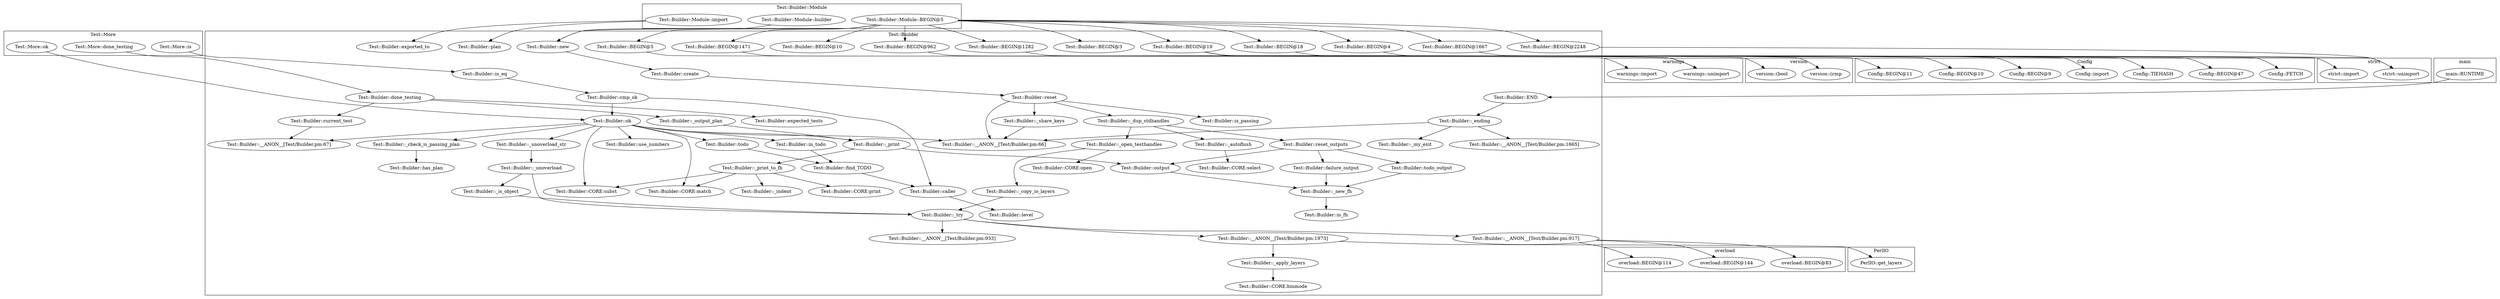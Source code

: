 digraph {
graph [overlap=false]
subgraph cluster_strict {
	label="strict";
	"strict::unimport";
	"strict::import";
}
subgraph cluster_Test_More {
	label="Test::More";
	"Test::More::done_testing";
	"Test::More::is";
	"Test::More::ok";
}
subgraph cluster_warnings {
	label="warnings";
	"warnings::unimport";
	"warnings::import";
}
subgraph cluster_version {
	label="version";
	"version::(cmp";
	"version::(bool";
}
subgraph cluster_Config {
	label="Config";
	"Config::BEGIN@47";
	"Config::TIEHASH";
	"Config::import";
	"Config::FETCH";
	"Config::BEGIN@9";
	"Config::BEGIN@10";
	"Config::BEGIN@11";
}
subgraph cluster_PerlIO {
	label="PerlIO";
	"PerlIO::get_layers";
}
subgraph cluster_overload {
	label="overload";
	"overload::BEGIN@83";
	"overload::BEGIN@144";
	"overload::BEGIN@114";
}
subgraph cluster_main {
	label="main";
	"main::RUNTIME";
}
subgraph cluster_Test_Builder_Module {
	label="Test::Builder::Module";
	"Test::Builder::Module::BEGIN@5";
	"Test::Builder::Module::builder";
	"Test::Builder::Module::import";
}
subgraph cluster_Test_Builder {
	label="Test::Builder";
	"Test::Builder::_unoverload_str";
	"Test::Builder::_ending";
	"Test::Builder::is_passing";
	"Test::Builder::is_eq";
	"Test::Builder::level";
	"Test::Builder::_autoflush";
	"Test::Builder::_indent";
	"Test::Builder::expected_tests";
	"Test::Builder::_my_exit";
	"Test::Builder::CORE:select";
	"Test::Builder::current_test";
	"Test::Builder::BEGIN@962";
	"Test::Builder::_check_is_passing_plan";
	"Test::Builder::BEGIN@19";
	"Test::Builder::__ANON__[Test/Builder.pm:67]";
	"Test::Builder::_is_object";
	"Test::Builder::_apply_layers";
	"Test::Builder::cmp_ok";
	"Test::Builder::is_fh";
	"Test::Builder::BEGIN@1282";
	"Test::Builder::todo_output";
	"Test::Builder::CORE:print";
	"Test::Builder::END";
	"Test::Builder::CORE:match";
	"Test::Builder::_open_testhandles";
	"Test::Builder::BEGIN@1667";
	"Test::Builder::create";
	"Test::Builder::__ANON__[Test/Builder.pm:66]";
	"Test::Builder::_new_fh";
	"Test::Builder::_try";
	"Test::Builder::_copy_io_layers";
	"Test::Builder::CORE:open";
	"Test::Builder::output";
	"Test::Builder::find_TODO";
	"Test::Builder::__ANON__[Test/Builder.pm:1665]";
	"Test::Builder::_share_keys";
	"Test::Builder::BEGIN@1471";
	"Test::Builder::BEGIN@5";
	"Test::Builder::caller";
	"Test::Builder::CORE:subst";
	"Test::Builder::new";
	"Test::Builder::__ANON__[Test/Builder.pm:933]";
	"Test::Builder::BEGIN@18";
	"Test::Builder::BEGIN@3";
	"Test::Builder::reset_outputs";
	"Test::Builder::_unoverload";
	"Test::Builder::__ANON__[Test/Builder.pm:917]";
	"Test::Builder::BEGIN@2248";
	"Test::Builder::__ANON__[Test/Builder.pm:1973]";
	"Test::Builder::in_todo";
	"Test::Builder::plan";
	"Test::Builder::_dup_stdhandles";
	"Test::Builder::BEGIN@4";
	"Test::Builder::ok";
	"Test::Builder::failure_output";
	"Test::Builder::todo";
	"Test::Builder::_output_plan";
	"Test::Builder::exported_to";
	"Test::Builder::CORE:binmode";
	"Test::Builder::use_numbers";
	"Test::Builder::_print";
	"Test::Builder::done_testing";
	"Test::Builder::has_plan";
	"Test::Builder::reset";
	"Test::Builder::BEGIN@10";
	"Test::Builder::_print_to_fh";
}
"Test::Builder::BEGIN@2248" -> "strict::unimport";
"Test::Builder::BEGIN@1667" -> "strict::unimport";
"Test::Builder::cmp_ok" -> "Test::Builder::ok";
"Test::More::ok" -> "Test::Builder::ok";
"Test::Builder::create" -> "Test::Builder::reset";
"Test::Builder::BEGIN@19" -> "version::(cmp";
"Test::Builder::Module::BEGIN@5" -> "Test::Builder::BEGIN@10";
"Test::Builder::_apply_layers" -> "Test::Builder::CORE:binmode";
"Test::More::done_testing" -> "Test::Builder::done_testing";
"Test::Builder::BEGIN@4" -> "strict::import";
"Test::Builder::Module::BEGIN@5" -> "Test::Builder::BEGIN@1471";
"Test::Builder::cmp_ok" -> "Test::Builder::caller";
"Test::Builder::find_TODO" -> "Test::Builder::caller";
"Test::Builder::ok" -> "Test::Builder::CORE:subst";
"Test::Builder::_print_to_fh" -> "Test::Builder::CORE:subst";
"Test::Builder::BEGIN@19" -> "Config::BEGIN@10";
"Test::Builder::_unoverload_str" -> "Test::Builder::_unoverload";
"Test::Builder::BEGIN@19" -> "Config::BEGIN@9";
"Test::Builder::_try" -> "Test::Builder::__ANON__[Test/Builder.pm:917]";
"Test::Builder::_try" -> "Test::Builder::__ANON__[Test/Builder.pm:1973]";
"Test::Builder::ok" -> "Test::Builder::in_todo";
"Test::Builder::Module::import" -> "Test::Builder::plan";
"Test::Builder::BEGIN@19" -> "Config::BEGIN@11";
"Test::Builder::reset_outputs" -> "Test::Builder::todo_output";
"Test::Builder::Module::BEGIN@5" -> "Test::Builder::BEGIN@1282";
"Test::Builder::_print_to_fh" -> "Test::Builder::CORE:match";
"Test::Builder::ok" -> "Test::Builder::CORE:match";
"Test::Builder::BEGIN@19" -> "Config::TIEHASH";
"Test::Builder::reset_outputs" -> "Test::Builder::output";
"Test::Builder::_print" -> "Test::Builder::output";
"Test::Builder::_ending" -> "Test::Builder::__ANON__[Test/Builder.pm:1665]";
"Test::Builder::in_todo" -> "Test::Builder::find_TODO";
"Test::Builder::todo" -> "Test::Builder::find_TODO";
"Test::Builder::BEGIN@5" -> "warnings::import";
"Test::Builder::Module::BEGIN@5" -> "Test::Builder::BEGIN@1667";
"Test::Builder::_dup_stdhandles" -> "Test::Builder::_open_testhandles";
"Test::Builder::__ANON__[Test/Builder.pm:917]" -> "overload::BEGIN@114";
"Test::Builder::new" -> "Test::Builder::create";
"Test::Builder::output" -> "Test::Builder::_new_fh";
"Test::Builder::todo_output" -> "Test::Builder::_new_fh";
"Test::Builder::failure_output" -> "Test::Builder::_new_fh";
"Test::Builder::_open_testhandles" -> "Test::Builder::_copy_io_layers";
"Test::Builder::caller" -> "Test::Builder::level";
"Test::Builder::_dup_stdhandles" -> "Test::Builder::_autoflush";
"Test::More::is" -> "Test::Builder::is_eq";
"Test::Builder::BEGIN@962" -> "warnings::unimport";
"Test::Builder::BEGIN@1471" -> "warnings::unimport";
"Test::Builder::BEGIN@1282" -> "warnings::unimport";
"Test::Builder::BEGIN@19" -> "Config::BEGIN@47";
"Test::Builder::Module::BEGIN@5" -> "Test::Builder::BEGIN@19";
"Test::Builder::ok" -> "Test::Builder::__ANON__[Test/Builder.pm:67]";
"Test::Builder::current_test" -> "Test::Builder::__ANON__[Test/Builder.pm:67]";
"Test::Builder::_print_to_fh" -> "Test::Builder::_indent";
"Test::Builder::_ending" -> "Test::Builder::_my_exit";
"Test::Builder::Module::BEGIN@5" -> "Test::Builder::BEGIN@962";
"Test::Builder::reset_outputs" -> "Test::Builder::failure_output";
"Test::Builder::ok" -> "Test::Builder::todo";
"Test::Builder::_check_is_passing_plan" -> "Test::Builder::has_plan";
"Test::Builder::_print" -> "Test::Builder::_print_to_fh";
"Test::Builder::done_testing" -> "Test::Builder::_output_plan";
"Test::Builder::Module::import" -> "Test::Builder::exported_to";
"Test::Builder::ok" -> "Test::Builder::use_numbers";
"Test::Builder::_output_plan" -> "Test::Builder::_print";
"Test::Builder::ok" -> "Test::Builder::_print";
"Test::Builder::BEGIN@19" -> "version::(bool";
"Test::Builder::_try" -> "Test::Builder::__ANON__[Test/Builder.pm:933]";
"Test::Builder::Module::BEGIN@5" -> "Test::Builder::BEGIN@18";
"Test::Builder::Module::BEGIN@5" -> "Test::Builder::BEGIN@3";
"Test::Builder::reset" -> "Test::Builder::_share_keys";
"Test::Builder::Module::BEGIN@5" -> "Test::Builder::BEGIN@5";
"Test::Builder::Module::builder" -> "Test::Builder::new";
"Test::Builder::Module::BEGIN@5" -> "Test::Builder::new";
"Test::Builder::reset" -> "Test::Builder::_dup_stdhandles";
"Test::Builder::Module::BEGIN@5" -> "Test::Builder::BEGIN@4";
"Test::Builder::_dup_stdhandles" -> "Test::Builder::reset_outputs";
"Test::Builder::Module::BEGIN@5" -> "Test::Builder::BEGIN@2248";
"Test::Builder::__ANON__[Test/Builder.pm:917]" -> "overload::BEGIN@83";
"Test::Builder::_new_fh" -> "Test::Builder::is_fh";
"Test::Builder::_print_to_fh" -> "Test::Builder::CORE:print";
"main::RUNTIME" -> "Test::Builder::END";
"Test::Builder::is_eq" -> "Test::Builder::cmp_ok";
"Test::Builder::__ANON__[Test/Builder.pm:1973]" -> "Test::Builder::_apply_layers";
"Test::Builder::_share_keys" -> "Test::Builder::__ANON__[Test/Builder.pm:66]";
"Test::Builder::_ending" -> "Test::Builder::__ANON__[Test/Builder.pm:66]";
"Test::Builder::ok" -> "Test::Builder::__ANON__[Test/Builder.pm:66]";
"Test::Builder::reset" -> "Test::Builder::__ANON__[Test/Builder.pm:66]";
"Test::Builder::_unoverload" -> "Test::Builder::_try";
"Test::Builder::_copy_io_layers" -> "Test::Builder::_try";
"Test::Builder::_is_object" -> "Test::Builder::_try";
"Test::Builder::_open_testhandles" -> "Test::Builder::CORE:open";
"Test::Builder::__ANON__[Test/Builder.pm:917]" -> "overload::BEGIN@144";
"Test::Builder::ok" -> "Test::Builder::_unoverload_str";
"Test::Builder::END" -> "Test::Builder::_ending";
"Test::Builder::__ANON__[Test/Builder.pm:1973]" -> "PerlIO::get_layers";
"Test::Builder::reset" -> "Test::Builder::is_passing";
"Test::Builder::ok" -> "Test::Builder::_check_is_passing_plan";
"Test::Builder::_unoverload" -> "Test::Builder::_is_object";
"Test::Builder::BEGIN@18" -> "Config::FETCH";
"Test::Builder::BEGIN@19" -> "Config::import";
"Test::Builder::done_testing" -> "Test::Builder::expected_tests";
"Test::Builder::_autoflush" -> "Test::Builder::CORE:select";
"Test::Builder::done_testing" -> "Test::Builder::current_test";
}
